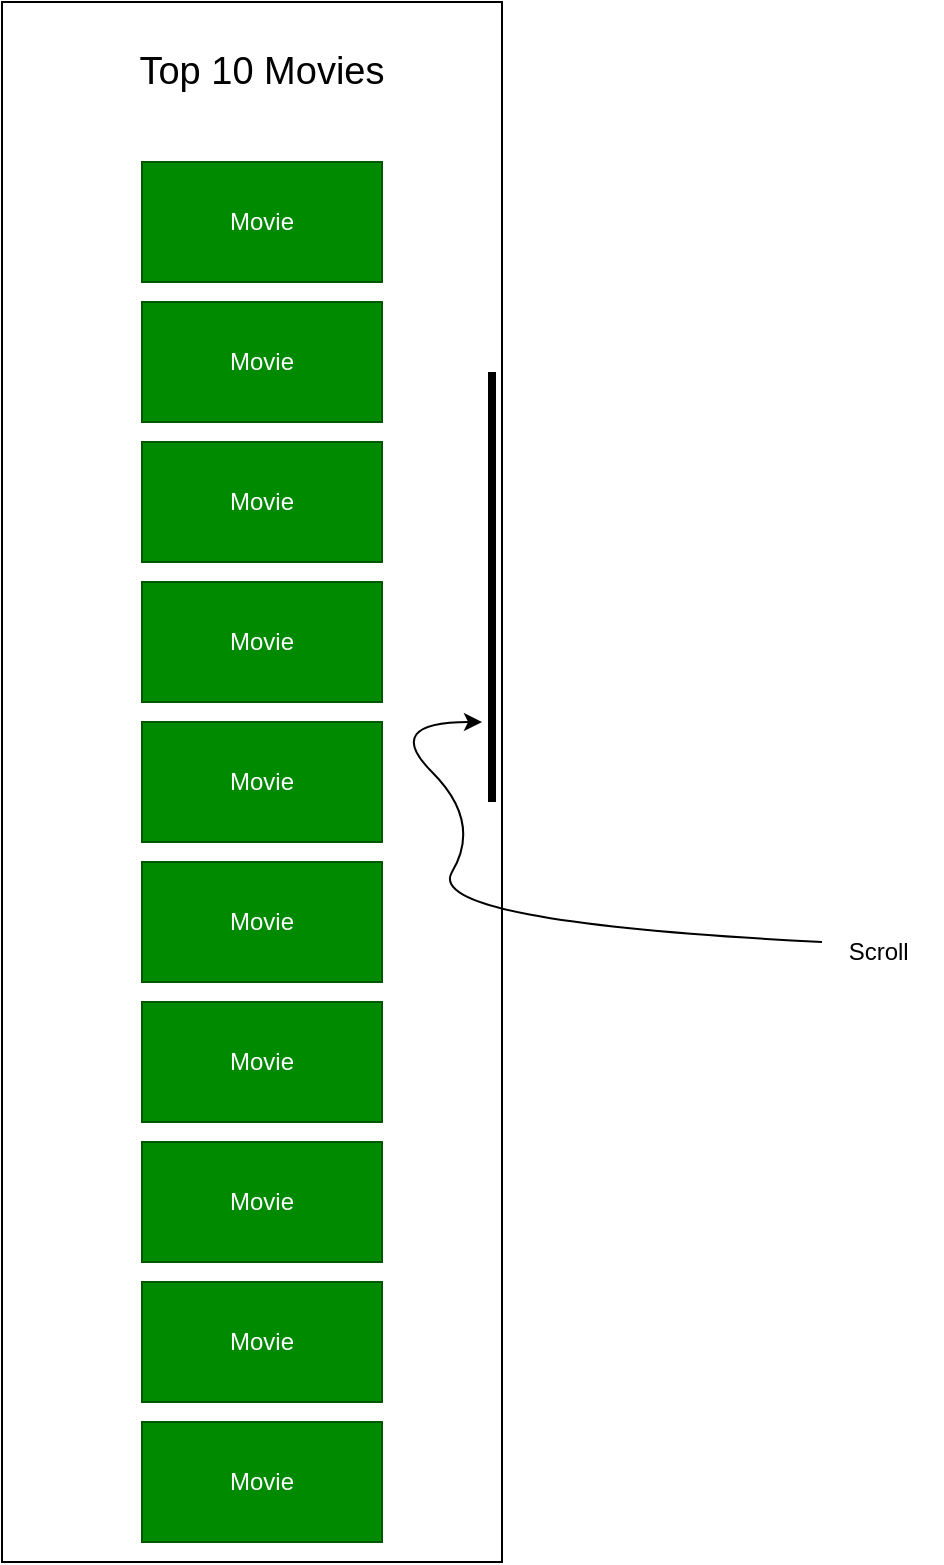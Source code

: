 <mxfile version="23.1.2" type="device">
  <diagram name="Page-1" id="C4uBRxTeBnGmlb_fmF94">
    <mxGraphModel dx="1434" dy="772" grid="1" gridSize="10" guides="1" tooltips="1" connect="1" arrows="1" fold="1" page="1" pageScale="1" pageWidth="850" pageHeight="1100" math="0" shadow="0">
      <root>
        <mxCell id="0" />
        <mxCell id="1" parent="0" />
        <mxCell id="LWKBhg9fS0MeCf9uthmn-2" value="" style="rounded=0;whiteSpace=wrap;html=1;" vertex="1" parent="1">
          <mxGeometry x="210" y="100" width="250" height="780" as="geometry" />
        </mxCell>
        <mxCell id="LWKBhg9fS0MeCf9uthmn-4" value="" style="line;strokeWidth=4;direction=south;html=1;perimeter=backbonePerimeter;points=[];outlineConnect=0;" vertex="1" parent="1">
          <mxGeometry x="450" y="285" width="10" height="215" as="geometry" />
        </mxCell>
        <mxCell id="LWKBhg9fS0MeCf9uthmn-5" value="Movie" style="rounded=0;whiteSpace=wrap;html=1;fillColor=#008a00;fontColor=#ffffff;strokeColor=#005700;" vertex="1" parent="1">
          <mxGeometry x="280" y="180" width="120" height="60" as="geometry" />
        </mxCell>
        <mxCell id="LWKBhg9fS0MeCf9uthmn-6" value="Movie" style="rounded=0;whiteSpace=wrap;html=1;fillColor=#008a00;fontColor=#ffffff;strokeColor=#005700;" vertex="1" parent="1">
          <mxGeometry x="280" y="250" width="120" height="60" as="geometry" />
        </mxCell>
        <mxCell id="LWKBhg9fS0MeCf9uthmn-7" value="Movie" style="rounded=0;whiteSpace=wrap;html=1;fillColor=#008a00;fontColor=#ffffff;strokeColor=#005700;" vertex="1" parent="1">
          <mxGeometry x="280" y="320" width="120" height="60" as="geometry" />
        </mxCell>
        <mxCell id="LWKBhg9fS0MeCf9uthmn-8" value="Movie" style="rounded=0;whiteSpace=wrap;html=1;fillColor=#008a00;fontColor=#ffffff;strokeColor=#005700;" vertex="1" parent="1">
          <mxGeometry x="280" y="390" width="120" height="60" as="geometry" />
        </mxCell>
        <mxCell id="LWKBhg9fS0MeCf9uthmn-9" value="Movie" style="rounded=0;whiteSpace=wrap;html=1;fillColor=#008a00;fontColor=#ffffff;strokeColor=#005700;" vertex="1" parent="1">
          <mxGeometry x="280" y="460" width="120" height="60" as="geometry" />
        </mxCell>
        <mxCell id="LWKBhg9fS0MeCf9uthmn-10" value="Movie" style="rounded=0;whiteSpace=wrap;html=1;fillColor=#008a00;fontColor=#ffffff;strokeColor=#005700;" vertex="1" parent="1">
          <mxGeometry x="280" y="530" width="120" height="60" as="geometry" />
        </mxCell>
        <mxCell id="LWKBhg9fS0MeCf9uthmn-11" value="&lt;font style=&quot;font-size: 19px;&quot;&gt;Top 10 Movies&lt;/font&gt;" style="text;html=1;strokeColor=none;fillColor=none;align=center;verticalAlign=middle;whiteSpace=wrap;rounded=0;" vertex="1" parent="1">
          <mxGeometry x="270" y="120" width="140" height="30" as="geometry" />
        </mxCell>
        <mxCell id="LWKBhg9fS0MeCf9uthmn-14" value="Movie" style="rounded=0;whiteSpace=wrap;html=1;fillColor=#008a00;fontColor=#ffffff;strokeColor=#005700;" vertex="1" parent="1">
          <mxGeometry x="280" y="600" width="120" height="60" as="geometry" />
        </mxCell>
        <mxCell id="LWKBhg9fS0MeCf9uthmn-15" value="Movie" style="rounded=0;whiteSpace=wrap;html=1;fillColor=#008a00;fontColor=#ffffff;strokeColor=#005700;" vertex="1" parent="1">
          <mxGeometry x="280" y="670" width="120" height="60" as="geometry" />
        </mxCell>
        <mxCell id="LWKBhg9fS0MeCf9uthmn-16" value="Movie" style="rounded=0;whiteSpace=wrap;html=1;fillColor=#008a00;fontColor=#ffffff;strokeColor=#005700;" vertex="1" parent="1">
          <mxGeometry x="280" y="740" width="120" height="60" as="geometry" />
        </mxCell>
        <mxCell id="LWKBhg9fS0MeCf9uthmn-17" value="Movie" style="rounded=0;whiteSpace=wrap;html=1;fillColor=#008a00;fontColor=#ffffff;strokeColor=#005700;" vertex="1" parent="1">
          <mxGeometry x="280" y="810" width="120" height="60" as="geometry" />
        </mxCell>
        <mxCell id="LWKBhg9fS0MeCf9uthmn-18" value="" style="curved=1;endArrow=classic;html=1;rounded=0;" edge="1" parent="1">
          <mxGeometry width="50" height="50" relative="1" as="geometry">
            <mxPoint x="620" y="570" as="sourcePoint" />
            <mxPoint x="450" y="460" as="targetPoint" />
            <Array as="points">
              <mxPoint x="420" y="560" />
              <mxPoint x="450" y="510" />
              <mxPoint x="400" y="460" />
            </Array>
          </mxGeometry>
        </mxCell>
        <mxCell id="LWKBhg9fS0MeCf9uthmn-19" value="Scroll&amp;nbsp;" style="text;html=1;strokeColor=none;fillColor=none;align=center;verticalAlign=middle;whiteSpace=wrap;rounded=0;" vertex="1" parent="1">
          <mxGeometry x="620" y="560" width="60" height="30" as="geometry" />
        </mxCell>
      </root>
    </mxGraphModel>
  </diagram>
</mxfile>
